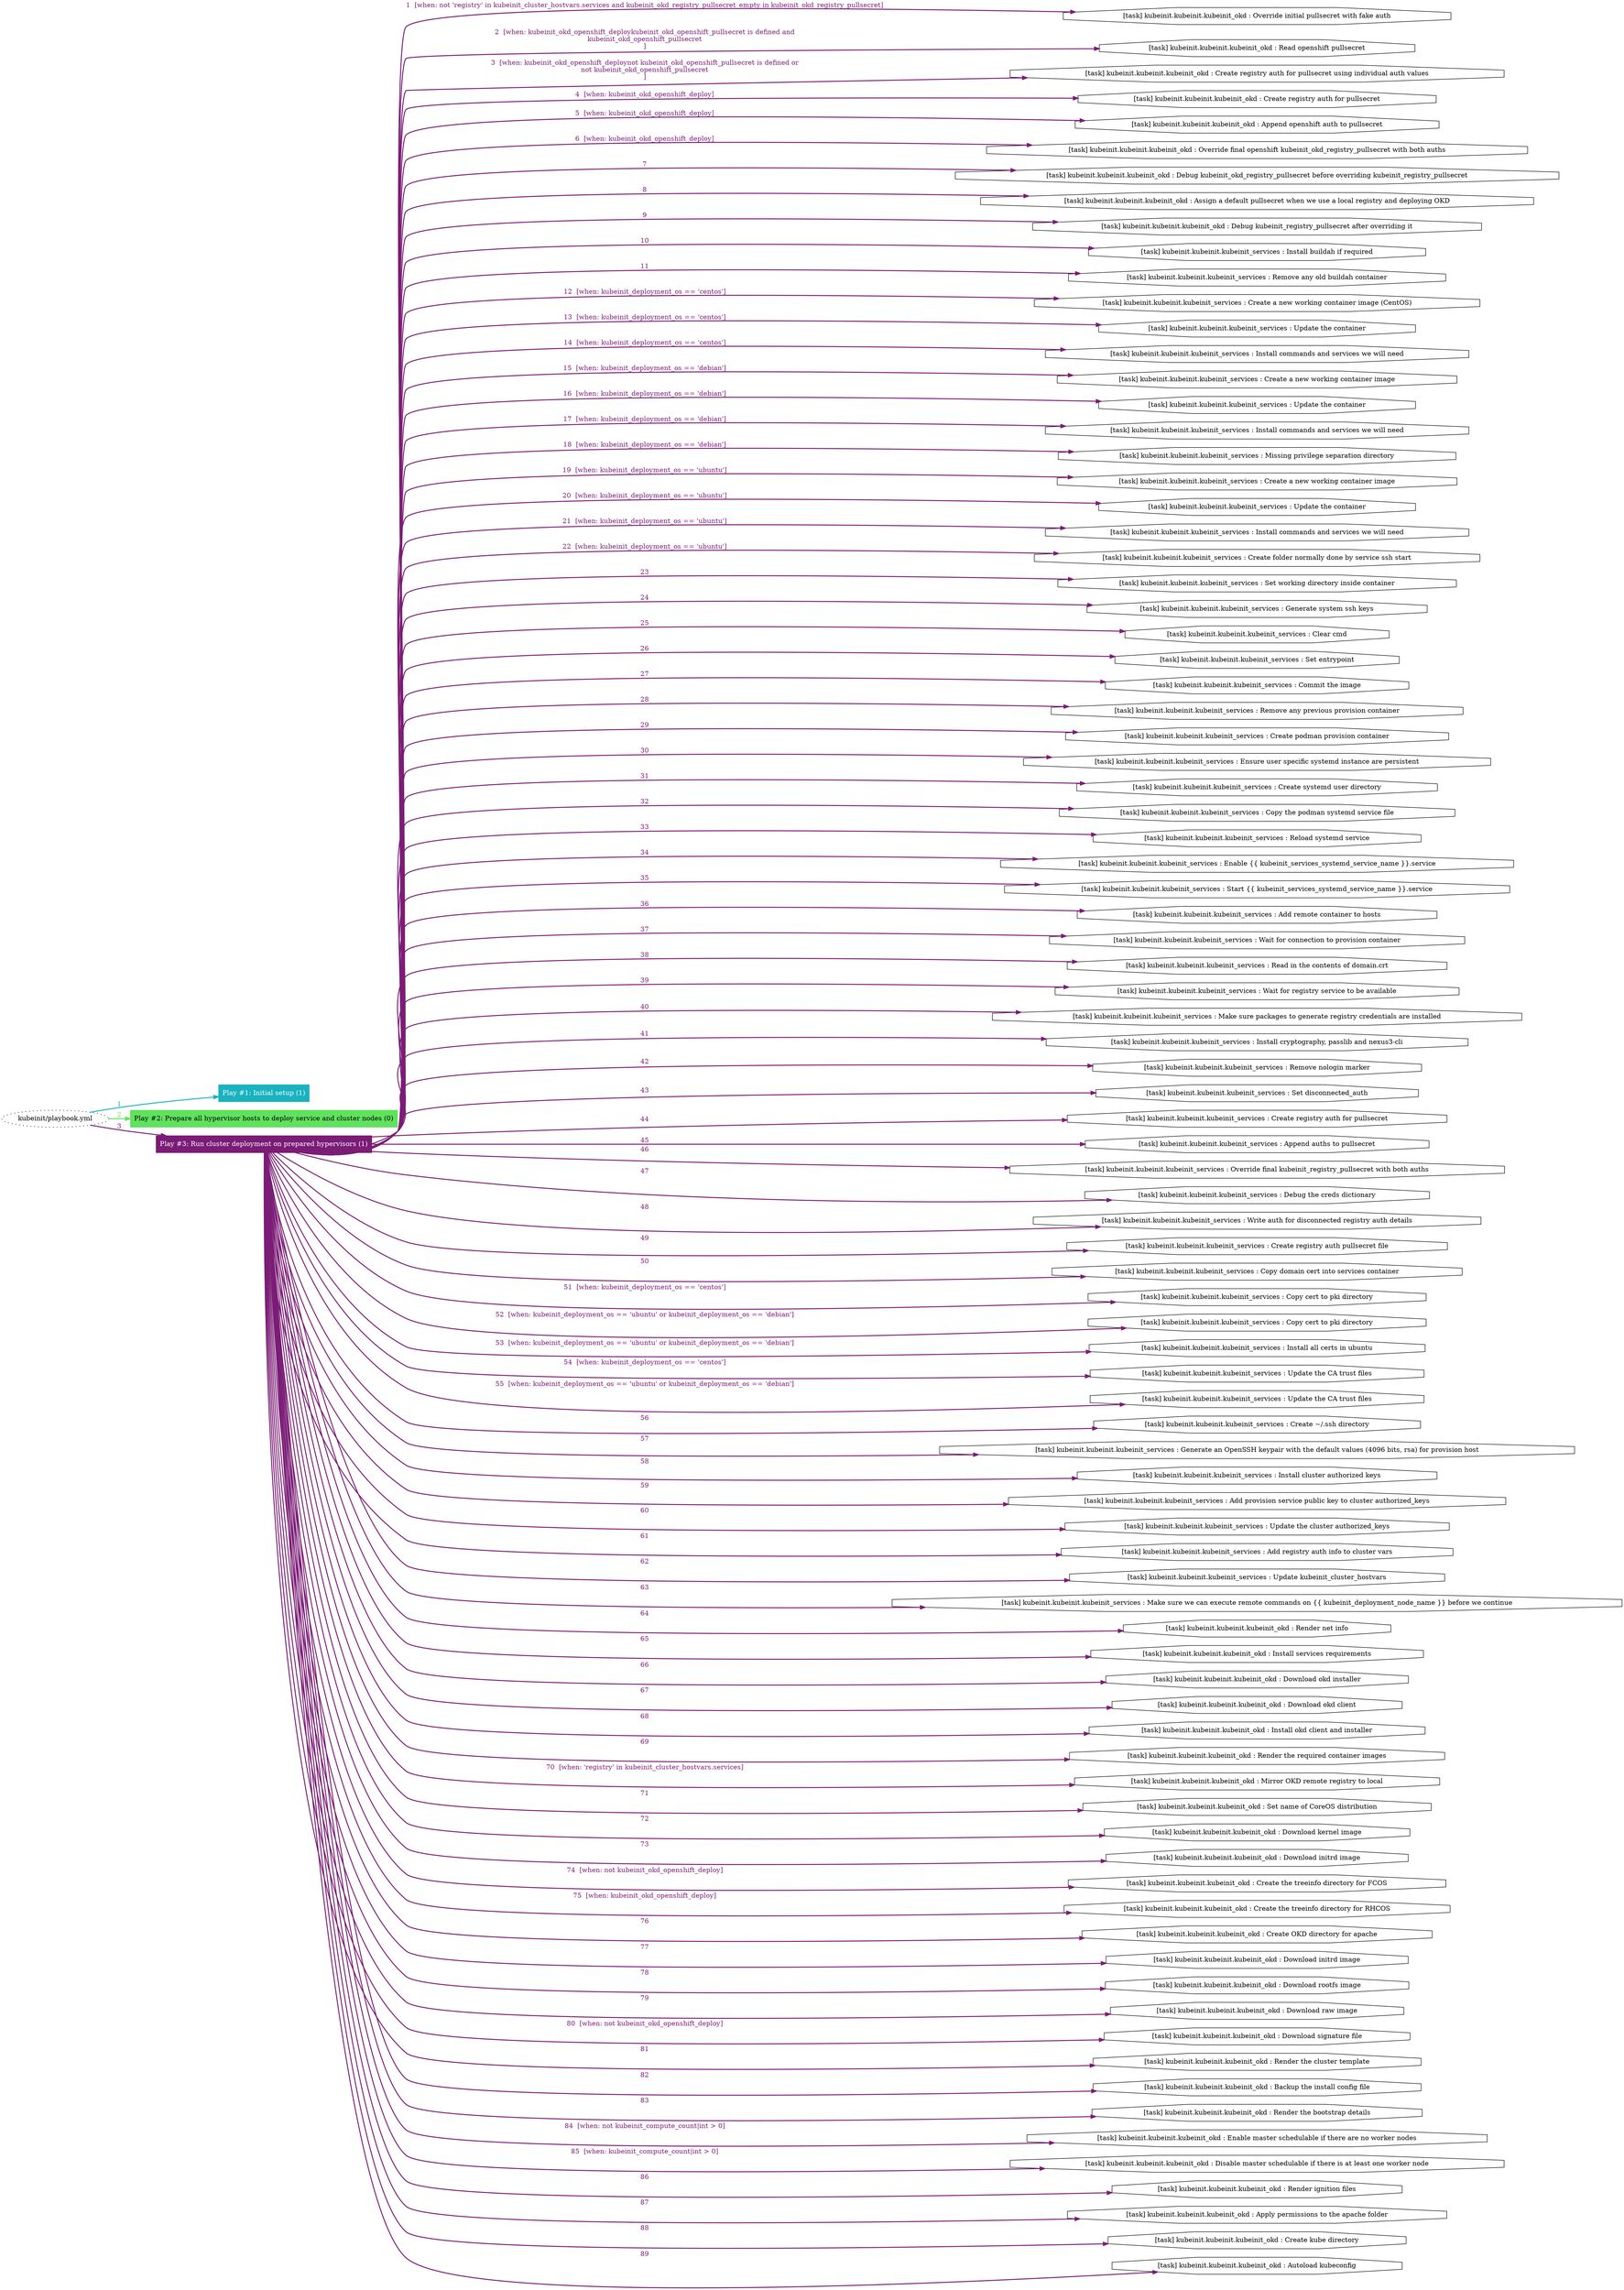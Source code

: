digraph "kubeinit/playbook.yml "{
	graph [concentrate=true ordering=in rankdir=LR ratio=fill]
	edge [esep=5 sep=10]
	"kubeinit/playbook.yml" [id=root_node style=dotted]
	subgraph "Play #1: Initial setup (1) "{
		"Play #1: Initial setup (1)" [color="#1ab2c0" fontcolor="#ffffff" id="play_5447d8e4-0b8f-4053-ac74-9408329e2e09" shape=box style=filled tooltip=localhost]
		"kubeinit/playbook.yml" -> "Play #1: Initial setup (1)" [label=1 color="#1ab2c0" fontcolor="#1ab2c0" id="edge_59658f47-f1a6-4df3-842a-42040e048b1e" style=bold]
	}
	subgraph "Play #2: Prepare all hypervisor hosts to deploy service and cluster nodes (0) "{
		"Play #2: Prepare all hypervisor hosts to deploy service and cluster nodes (0)" [color="#60e25e" fontcolor="#000000" id="play_13749c8a-915d-4e13-bc0f-f8f3c4dd509e" shape=box style=filled tooltip=""]
		"kubeinit/playbook.yml" -> "Play #2: Prepare all hypervisor hosts to deploy service and cluster nodes (0)" [label=2 color="#60e25e" fontcolor="#60e25e" id="edge_1660393f-d8d5-4e46-beb5-53e590ca6659" style=bold]
	}
	subgraph "Play #3: Run cluster deployment on prepared hypervisors (1) "{
		"Play #3: Run cluster deployment on prepared hypervisors (1)" [color="#7b1c76" fontcolor="#ffffff" id="play_7988782b-30bd-4282-9bc6-dac86a5b227a" shape=box style=filled tooltip=localhost]
		"kubeinit/playbook.yml" -> "Play #3: Run cluster deployment on prepared hypervisors (1)" [label=3 color="#7b1c76" fontcolor="#7b1c76" id="edge_616af79d-3e89-43a5-85a8-62e59bfc373e" style=bold]
		"task_1155403e-b26c-4e7b-a538-a4381c172216" [label="[task] kubeinit.kubeinit.kubeinit_okd : Override initial pullsecret with fake auth" id="task_1155403e-b26c-4e7b-a538-a4381c172216" shape=octagon tooltip="[task] kubeinit.kubeinit.kubeinit_okd : Override initial pullsecret with fake auth"]
		"Play #3: Run cluster deployment on prepared hypervisors (1)" -> "task_1155403e-b26c-4e7b-a538-a4381c172216" [label="1  [when: not 'registry' in kubeinit_cluster_hostvars.services and kubeinit_okd_registry_pullsecret_empty in kubeinit_okd_registry_pullsecret]" color="#7b1c76" fontcolor="#7b1c76" id="edge_7026368b-4af9-4fc7-8c07-dbe50372a054" style=bold]
		"task_27da40bd-d609-4fda-b2c6-07cee0e0dd7e" [label="[task] kubeinit.kubeinit.kubeinit_okd : Read openshift pullsecret" id="task_27da40bd-d609-4fda-b2c6-07cee0e0dd7e" shape=octagon tooltip="[task] kubeinit.kubeinit.kubeinit_okd : Read openshift pullsecret"]
		"Play #3: Run cluster deployment on prepared hypervisors (1)" -> "task_27da40bd-d609-4fda-b2c6-07cee0e0dd7e" [label="2  [when: kubeinit_okd_openshift_deploykubeinit_okd_openshift_pullsecret is defined and
kubeinit_okd_openshift_pullsecret
]" color="#7b1c76" fontcolor="#7b1c76" id="edge_8c3f5b4a-2b86-4460-afd4-e576484ac1ac" style=bold]
		"task_0056065f-65b7-47da-8171-a6884285e593" [label="[task] kubeinit.kubeinit.kubeinit_okd : Create registry auth for pullsecret using individual auth values" id="task_0056065f-65b7-47da-8171-a6884285e593" shape=octagon tooltip="[task] kubeinit.kubeinit.kubeinit_okd : Create registry auth for pullsecret using individual auth values"]
		"Play #3: Run cluster deployment on prepared hypervisors (1)" -> "task_0056065f-65b7-47da-8171-a6884285e593" [label="3  [when: kubeinit_okd_openshift_deploynot kubeinit_okd_openshift_pullsecret is defined or
not kubeinit_okd_openshift_pullsecret
]" color="#7b1c76" fontcolor="#7b1c76" id="edge_fa18f66e-eb58-4434-a8e9-ff12f88db7c0" style=bold]
		"task_562f1c1b-a507-427a-9b4d-db30777b070d" [label="[task] kubeinit.kubeinit.kubeinit_okd : Create registry auth for pullsecret" id="task_562f1c1b-a507-427a-9b4d-db30777b070d" shape=octagon tooltip="[task] kubeinit.kubeinit.kubeinit_okd : Create registry auth for pullsecret"]
		"Play #3: Run cluster deployment on prepared hypervisors (1)" -> "task_562f1c1b-a507-427a-9b4d-db30777b070d" [label="4  [when: kubeinit_okd_openshift_deploy]" color="#7b1c76" fontcolor="#7b1c76" id="edge_f3c7b325-4287-49ae-95a7-aad42af06fdf" style=bold]
		"task_b0965fcd-d5df-484d-a0f6-075ebcf605c5" [label="[task] kubeinit.kubeinit.kubeinit_okd : Append openshift auth to pullsecret" id="task_b0965fcd-d5df-484d-a0f6-075ebcf605c5" shape=octagon tooltip="[task] kubeinit.kubeinit.kubeinit_okd : Append openshift auth to pullsecret"]
		"Play #3: Run cluster deployment on prepared hypervisors (1)" -> "task_b0965fcd-d5df-484d-a0f6-075ebcf605c5" [label="5  [when: kubeinit_okd_openshift_deploy]" color="#7b1c76" fontcolor="#7b1c76" id="edge_28853dca-b315-43f8-a2db-e0d5d95ebd75" style=bold]
		"task_a7c43a32-a43b-4629-80da-68c2c697967b" [label="[task] kubeinit.kubeinit.kubeinit_okd : Override final openshift kubeinit_okd_registry_pullsecret with both auths" id="task_a7c43a32-a43b-4629-80da-68c2c697967b" shape=octagon tooltip="[task] kubeinit.kubeinit.kubeinit_okd : Override final openshift kubeinit_okd_registry_pullsecret with both auths"]
		"Play #3: Run cluster deployment on prepared hypervisors (1)" -> "task_a7c43a32-a43b-4629-80da-68c2c697967b" [label="6  [when: kubeinit_okd_openshift_deploy]" color="#7b1c76" fontcolor="#7b1c76" id="edge_eb98d1f5-9039-4169-9f3a-6d08704e1447" style=bold]
		"task_0cee9e36-bba9-448f-83ce-97631a889e30" [label="[task] kubeinit.kubeinit.kubeinit_okd : Debug kubeinit_okd_registry_pullsecret before overriding kubeinit_registry_pullsecret" id="task_0cee9e36-bba9-448f-83ce-97631a889e30" shape=octagon tooltip="[task] kubeinit.kubeinit.kubeinit_okd : Debug kubeinit_okd_registry_pullsecret before overriding kubeinit_registry_pullsecret"]
		"Play #3: Run cluster deployment on prepared hypervisors (1)" -> "task_0cee9e36-bba9-448f-83ce-97631a889e30" [label=7 color="#7b1c76" fontcolor="#7b1c76" id="edge_7eb99f8b-0322-4952-86d9-bf5680c36ff9" style=bold]
		"task_b4311860-8589-48be-849c-c743a1d604c1" [label="[task] kubeinit.kubeinit.kubeinit_okd : Assign a default pullsecret when we use a local registry and deploying OKD" id="task_b4311860-8589-48be-849c-c743a1d604c1" shape=octagon tooltip="[task] kubeinit.kubeinit.kubeinit_okd : Assign a default pullsecret when we use a local registry and deploying OKD"]
		"Play #3: Run cluster deployment on prepared hypervisors (1)" -> "task_b4311860-8589-48be-849c-c743a1d604c1" [label=8 color="#7b1c76" fontcolor="#7b1c76" id="edge_8a067068-90b5-4517-95c7-3c629a093c37" style=bold]
		"task_cb2347e8-8051-476a-b956-056b57a500fe" [label="[task] kubeinit.kubeinit.kubeinit_okd : Debug kubeinit_registry_pullsecret after overriding it" id="task_cb2347e8-8051-476a-b956-056b57a500fe" shape=octagon tooltip="[task] kubeinit.kubeinit.kubeinit_okd : Debug kubeinit_registry_pullsecret after overriding it"]
		"Play #3: Run cluster deployment on prepared hypervisors (1)" -> "task_cb2347e8-8051-476a-b956-056b57a500fe" [label=9 color="#7b1c76" fontcolor="#7b1c76" id="edge_5aaf7ffa-315e-4629-aee0-77e3371c881a" style=bold]
		"task_8eff7e42-418b-4c27-87c7-891655761757" [label="[task] kubeinit.kubeinit.kubeinit_services : Install buildah if required" id="task_8eff7e42-418b-4c27-87c7-891655761757" shape=octagon tooltip="[task] kubeinit.kubeinit.kubeinit_services : Install buildah if required"]
		"Play #3: Run cluster deployment on prepared hypervisors (1)" -> "task_8eff7e42-418b-4c27-87c7-891655761757" [label=10 color="#7b1c76" fontcolor="#7b1c76" id="edge_320f5703-86ec-428a-8bfe-44da5259700b" style=bold]
		"task_d9fcfc37-e376-4448-80c3-bb7ed031a4c8" [label="[task] kubeinit.kubeinit.kubeinit_services : Remove any old buildah container" id="task_d9fcfc37-e376-4448-80c3-bb7ed031a4c8" shape=octagon tooltip="[task] kubeinit.kubeinit.kubeinit_services : Remove any old buildah container"]
		"Play #3: Run cluster deployment on prepared hypervisors (1)" -> "task_d9fcfc37-e376-4448-80c3-bb7ed031a4c8" [label=11 color="#7b1c76" fontcolor="#7b1c76" id="edge_955a384d-332c-467b-a23e-25ae413fb3ab" style=bold]
		"task_5c07b9ac-b26b-4a57-af60-54f9fc5cbb90" [label="[task] kubeinit.kubeinit.kubeinit_services : Create a new working container image (CentOS)" id="task_5c07b9ac-b26b-4a57-af60-54f9fc5cbb90" shape=octagon tooltip="[task] kubeinit.kubeinit.kubeinit_services : Create a new working container image (CentOS)"]
		"Play #3: Run cluster deployment on prepared hypervisors (1)" -> "task_5c07b9ac-b26b-4a57-af60-54f9fc5cbb90" [label="12  [when: kubeinit_deployment_os == 'centos']" color="#7b1c76" fontcolor="#7b1c76" id="edge_f01d11d8-074d-47ba-8c6f-f36f0d0189a7" style=bold]
		"task_bfaf7b61-cd6c-4455-b37b-6ef43f33eeb0" [label="[task] kubeinit.kubeinit.kubeinit_services : Update the container" id="task_bfaf7b61-cd6c-4455-b37b-6ef43f33eeb0" shape=octagon tooltip="[task] kubeinit.kubeinit.kubeinit_services : Update the container"]
		"Play #3: Run cluster deployment on prepared hypervisors (1)" -> "task_bfaf7b61-cd6c-4455-b37b-6ef43f33eeb0" [label="13  [when: kubeinit_deployment_os == 'centos']" color="#7b1c76" fontcolor="#7b1c76" id="edge_9e436af7-6851-4972-8b14-1e7b34225d0f" style=bold]
		"task_416dc214-1d78-4d2f-9cba-e389e0eb0686" [label="[task] kubeinit.kubeinit.kubeinit_services : Install commands and services we will need" id="task_416dc214-1d78-4d2f-9cba-e389e0eb0686" shape=octagon tooltip="[task] kubeinit.kubeinit.kubeinit_services : Install commands and services we will need"]
		"Play #3: Run cluster deployment on prepared hypervisors (1)" -> "task_416dc214-1d78-4d2f-9cba-e389e0eb0686" [label="14  [when: kubeinit_deployment_os == 'centos']" color="#7b1c76" fontcolor="#7b1c76" id="edge_e1589aa4-ecec-471e-9569-eb4e883e94e1" style=bold]
		"task_0daa6af9-e6df-4cf2-8b48-41d78509a681" [label="[task] kubeinit.kubeinit.kubeinit_services : Create a new working container image" id="task_0daa6af9-e6df-4cf2-8b48-41d78509a681" shape=octagon tooltip="[task] kubeinit.kubeinit.kubeinit_services : Create a new working container image"]
		"Play #3: Run cluster deployment on prepared hypervisors (1)" -> "task_0daa6af9-e6df-4cf2-8b48-41d78509a681" [label="15  [when: kubeinit_deployment_os == 'debian']" color="#7b1c76" fontcolor="#7b1c76" id="edge_5acf01ce-d24a-42ae-adc9-3ab4891e64c9" style=bold]
		"task_d559dd1b-e58c-41ec-84c9-9986485a442a" [label="[task] kubeinit.kubeinit.kubeinit_services : Update the container" id="task_d559dd1b-e58c-41ec-84c9-9986485a442a" shape=octagon tooltip="[task] kubeinit.kubeinit.kubeinit_services : Update the container"]
		"Play #3: Run cluster deployment on prepared hypervisors (1)" -> "task_d559dd1b-e58c-41ec-84c9-9986485a442a" [label="16  [when: kubeinit_deployment_os == 'debian']" color="#7b1c76" fontcolor="#7b1c76" id="edge_ce50b89f-299e-439c-b9a0-55f8f1a1ecbe" style=bold]
		"task_9c59bc9d-3769-4b2f-94d3-dde8b2ae8696" [label="[task] kubeinit.kubeinit.kubeinit_services : Install commands and services we will need" id="task_9c59bc9d-3769-4b2f-94d3-dde8b2ae8696" shape=octagon tooltip="[task] kubeinit.kubeinit.kubeinit_services : Install commands and services we will need"]
		"Play #3: Run cluster deployment on prepared hypervisors (1)" -> "task_9c59bc9d-3769-4b2f-94d3-dde8b2ae8696" [label="17  [when: kubeinit_deployment_os == 'debian']" color="#7b1c76" fontcolor="#7b1c76" id="edge_c615eb45-b359-48fd-a526-429aa8944bf9" style=bold]
		"task_623f9cb1-81c8-49ae-b421-4166bcf8ae00" [label="[task] kubeinit.kubeinit.kubeinit_services : Missing privilege separation directory" id="task_623f9cb1-81c8-49ae-b421-4166bcf8ae00" shape=octagon tooltip="[task] kubeinit.kubeinit.kubeinit_services : Missing privilege separation directory"]
		"Play #3: Run cluster deployment on prepared hypervisors (1)" -> "task_623f9cb1-81c8-49ae-b421-4166bcf8ae00" [label="18  [when: kubeinit_deployment_os == 'debian']" color="#7b1c76" fontcolor="#7b1c76" id="edge_d120b97f-14d9-4f7c-ae25-73faf0ce0034" style=bold]
		"task_dab36bc6-58bd-4dff-bd0c-46a1dca36d09" [label="[task] kubeinit.kubeinit.kubeinit_services : Create a new working container image" id="task_dab36bc6-58bd-4dff-bd0c-46a1dca36d09" shape=octagon tooltip="[task] kubeinit.kubeinit.kubeinit_services : Create a new working container image"]
		"Play #3: Run cluster deployment on prepared hypervisors (1)" -> "task_dab36bc6-58bd-4dff-bd0c-46a1dca36d09" [label="19  [when: kubeinit_deployment_os == 'ubuntu']" color="#7b1c76" fontcolor="#7b1c76" id="edge_daaf77c4-1cb5-4c5c-b410-f06a4f024874" style=bold]
		"task_cdaa4860-1a24-4852-921c-8a992df1876f" [label="[task] kubeinit.kubeinit.kubeinit_services : Update the container" id="task_cdaa4860-1a24-4852-921c-8a992df1876f" shape=octagon tooltip="[task] kubeinit.kubeinit.kubeinit_services : Update the container"]
		"Play #3: Run cluster deployment on prepared hypervisors (1)" -> "task_cdaa4860-1a24-4852-921c-8a992df1876f" [label="20  [when: kubeinit_deployment_os == 'ubuntu']" color="#7b1c76" fontcolor="#7b1c76" id="edge_4c1b21de-b6a6-4d00-b56a-9b719d3e9275" style=bold]
		"task_c2d463e0-5c2f-420a-a3a2-f1ff3f233455" [label="[task] kubeinit.kubeinit.kubeinit_services : Install commands and services we will need" id="task_c2d463e0-5c2f-420a-a3a2-f1ff3f233455" shape=octagon tooltip="[task] kubeinit.kubeinit.kubeinit_services : Install commands and services we will need"]
		"Play #3: Run cluster deployment on prepared hypervisors (1)" -> "task_c2d463e0-5c2f-420a-a3a2-f1ff3f233455" [label="21  [when: kubeinit_deployment_os == 'ubuntu']" color="#7b1c76" fontcolor="#7b1c76" id="edge_c98b20f5-fd8b-46b2-9e48-ad431c08d21e" style=bold]
		"task_0f4daf70-3d05-4de1-831d-c83fdb7e2ac3" [label="[task] kubeinit.kubeinit.kubeinit_services : Create folder normally done by service ssh start" id="task_0f4daf70-3d05-4de1-831d-c83fdb7e2ac3" shape=octagon tooltip="[task] kubeinit.kubeinit.kubeinit_services : Create folder normally done by service ssh start"]
		"Play #3: Run cluster deployment on prepared hypervisors (1)" -> "task_0f4daf70-3d05-4de1-831d-c83fdb7e2ac3" [label="22  [when: kubeinit_deployment_os == 'ubuntu']" color="#7b1c76" fontcolor="#7b1c76" id="edge_a1a646fa-2ede-4d9a-862b-26fbfb39c8f5" style=bold]
		"task_cc7888f4-2d86-459e-b487-d07ee9b7ab5c" [label="[task] kubeinit.kubeinit.kubeinit_services : Set working directory inside container" id="task_cc7888f4-2d86-459e-b487-d07ee9b7ab5c" shape=octagon tooltip="[task] kubeinit.kubeinit.kubeinit_services : Set working directory inside container"]
		"Play #3: Run cluster deployment on prepared hypervisors (1)" -> "task_cc7888f4-2d86-459e-b487-d07ee9b7ab5c" [label=23 color="#7b1c76" fontcolor="#7b1c76" id="edge_fe3921ea-82da-49d3-8f33-83becb616247" style=bold]
		"task_07fd5db0-b1a0-4abf-845c-0708f9785ca9" [label="[task] kubeinit.kubeinit.kubeinit_services : Generate system ssh keys" id="task_07fd5db0-b1a0-4abf-845c-0708f9785ca9" shape=octagon tooltip="[task] kubeinit.kubeinit.kubeinit_services : Generate system ssh keys"]
		"Play #3: Run cluster deployment on prepared hypervisors (1)" -> "task_07fd5db0-b1a0-4abf-845c-0708f9785ca9" [label=24 color="#7b1c76" fontcolor="#7b1c76" id="edge_d89ccde8-8d72-48b5-8f7a-37422b106822" style=bold]
		"task_21bce5e6-a69b-42a3-a843-ad038681e08a" [label="[task] kubeinit.kubeinit.kubeinit_services : Clear cmd" id="task_21bce5e6-a69b-42a3-a843-ad038681e08a" shape=octagon tooltip="[task] kubeinit.kubeinit.kubeinit_services : Clear cmd"]
		"Play #3: Run cluster deployment on prepared hypervisors (1)" -> "task_21bce5e6-a69b-42a3-a843-ad038681e08a" [label=25 color="#7b1c76" fontcolor="#7b1c76" id="edge_ce75e005-ab5d-435c-832b-fc3799ac3bc6" style=bold]
		"task_e2ed2bb7-0473-41a3-bd57-7d18c9b5cb0d" [label="[task] kubeinit.kubeinit.kubeinit_services : Set entrypoint" id="task_e2ed2bb7-0473-41a3-bd57-7d18c9b5cb0d" shape=octagon tooltip="[task] kubeinit.kubeinit.kubeinit_services : Set entrypoint"]
		"Play #3: Run cluster deployment on prepared hypervisors (1)" -> "task_e2ed2bb7-0473-41a3-bd57-7d18c9b5cb0d" [label=26 color="#7b1c76" fontcolor="#7b1c76" id="edge_c58716a8-ce5c-42c7-8ffd-5eabcd93de8a" style=bold]
		"task_7683c292-7175-4e8e-9051-487fce433910" [label="[task] kubeinit.kubeinit.kubeinit_services : Commit the image" id="task_7683c292-7175-4e8e-9051-487fce433910" shape=octagon tooltip="[task] kubeinit.kubeinit.kubeinit_services : Commit the image"]
		"Play #3: Run cluster deployment on prepared hypervisors (1)" -> "task_7683c292-7175-4e8e-9051-487fce433910" [label=27 color="#7b1c76" fontcolor="#7b1c76" id="edge_1a9a76a8-8f08-4495-9f87-068df214a699" style=bold]
		"task_f9e01f5e-03f3-4027-ae84-b2d0250776f1" [label="[task] kubeinit.kubeinit.kubeinit_services : Remove any previous provision container" id="task_f9e01f5e-03f3-4027-ae84-b2d0250776f1" shape=octagon tooltip="[task] kubeinit.kubeinit.kubeinit_services : Remove any previous provision container"]
		"Play #3: Run cluster deployment on prepared hypervisors (1)" -> "task_f9e01f5e-03f3-4027-ae84-b2d0250776f1" [label=28 color="#7b1c76" fontcolor="#7b1c76" id="edge_3de4cdcd-2df7-4e37-8deb-b71347f28d1d" style=bold]
		"task_2ec175da-66b4-43f6-970d-d87a5d631636" [label="[task] kubeinit.kubeinit.kubeinit_services : Create podman provision container" id="task_2ec175da-66b4-43f6-970d-d87a5d631636" shape=octagon tooltip="[task] kubeinit.kubeinit.kubeinit_services : Create podman provision container"]
		"Play #3: Run cluster deployment on prepared hypervisors (1)" -> "task_2ec175da-66b4-43f6-970d-d87a5d631636" [label=29 color="#7b1c76" fontcolor="#7b1c76" id="edge_7e8827e2-c9c4-4b9c-b6a4-04fc24b52a94" style=bold]
		"task_659f0d00-8237-4f24-b1b5-df9b5edcc613" [label="[task] kubeinit.kubeinit.kubeinit_services : Ensure user specific systemd instance are persistent" id="task_659f0d00-8237-4f24-b1b5-df9b5edcc613" shape=octagon tooltip="[task] kubeinit.kubeinit.kubeinit_services : Ensure user specific systemd instance are persistent"]
		"Play #3: Run cluster deployment on prepared hypervisors (1)" -> "task_659f0d00-8237-4f24-b1b5-df9b5edcc613" [label=30 color="#7b1c76" fontcolor="#7b1c76" id="edge_e41e70ec-87ef-4376-b237-c5e7478201bf" style=bold]
		"task_86c4f2d9-bc5f-4d29-885f-9c9b9d74cc47" [label="[task] kubeinit.kubeinit.kubeinit_services : Create systemd user directory" id="task_86c4f2d9-bc5f-4d29-885f-9c9b9d74cc47" shape=octagon tooltip="[task] kubeinit.kubeinit.kubeinit_services : Create systemd user directory"]
		"Play #3: Run cluster deployment on prepared hypervisors (1)" -> "task_86c4f2d9-bc5f-4d29-885f-9c9b9d74cc47" [label=31 color="#7b1c76" fontcolor="#7b1c76" id="edge_8f8d292a-f939-48f4-9d8f-ee967aa365ee" style=bold]
		"task_c36f9faf-ed43-45c0-befc-e9e602fa2ee7" [label="[task] kubeinit.kubeinit.kubeinit_services : Copy the podman systemd service file" id="task_c36f9faf-ed43-45c0-befc-e9e602fa2ee7" shape=octagon tooltip="[task] kubeinit.kubeinit.kubeinit_services : Copy the podman systemd service file"]
		"Play #3: Run cluster deployment on prepared hypervisors (1)" -> "task_c36f9faf-ed43-45c0-befc-e9e602fa2ee7" [label=32 color="#7b1c76" fontcolor="#7b1c76" id="edge_4f36fa56-9a89-4229-bb6f-7191bce69fcf" style=bold]
		"task_2bf612aa-c11a-478f-b815-bd3d7ffb5af0" [label="[task] kubeinit.kubeinit.kubeinit_services : Reload systemd service" id="task_2bf612aa-c11a-478f-b815-bd3d7ffb5af0" shape=octagon tooltip="[task] kubeinit.kubeinit.kubeinit_services : Reload systemd service"]
		"Play #3: Run cluster deployment on prepared hypervisors (1)" -> "task_2bf612aa-c11a-478f-b815-bd3d7ffb5af0" [label=33 color="#7b1c76" fontcolor="#7b1c76" id="edge_e05451ea-9545-4f78-852b-01292a99b7b2" style=bold]
		"task_28ed6c3c-8bfc-4dc1-bbb2-8096328b7a59" [label="[task] kubeinit.kubeinit.kubeinit_services : Enable {{ kubeinit_services_systemd_service_name }}.service" id="task_28ed6c3c-8bfc-4dc1-bbb2-8096328b7a59" shape=octagon tooltip="[task] kubeinit.kubeinit.kubeinit_services : Enable {{ kubeinit_services_systemd_service_name }}.service"]
		"Play #3: Run cluster deployment on prepared hypervisors (1)" -> "task_28ed6c3c-8bfc-4dc1-bbb2-8096328b7a59" [label=34 color="#7b1c76" fontcolor="#7b1c76" id="edge_210c8ace-bf74-420f-b322-9cd3eb638c5a" style=bold]
		"task_b512a0a6-414f-44b4-baf6-33cc7777536d" [label="[task] kubeinit.kubeinit.kubeinit_services : Start {{ kubeinit_services_systemd_service_name }}.service" id="task_b512a0a6-414f-44b4-baf6-33cc7777536d" shape=octagon tooltip="[task] kubeinit.kubeinit.kubeinit_services : Start {{ kubeinit_services_systemd_service_name }}.service"]
		"Play #3: Run cluster deployment on prepared hypervisors (1)" -> "task_b512a0a6-414f-44b4-baf6-33cc7777536d" [label=35 color="#7b1c76" fontcolor="#7b1c76" id="edge_7b9b572c-2b65-471f-80e9-67c4c7392381" style=bold]
		"task_a6f7513f-0f9b-4013-866b-3eb619423d4f" [label="[task] kubeinit.kubeinit.kubeinit_services : Add remote container to hosts" id="task_a6f7513f-0f9b-4013-866b-3eb619423d4f" shape=octagon tooltip="[task] kubeinit.kubeinit.kubeinit_services : Add remote container to hosts"]
		"Play #3: Run cluster deployment on prepared hypervisors (1)" -> "task_a6f7513f-0f9b-4013-866b-3eb619423d4f" [label=36 color="#7b1c76" fontcolor="#7b1c76" id="edge_b5044a7c-e765-4e7f-a345-e7c28cb0b098" style=bold]
		"task_63c1d0dd-29bb-4acc-9f18-1418ef8d8d80" [label="[task] kubeinit.kubeinit.kubeinit_services : Wait for connection to provision container" id="task_63c1d0dd-29bb-4acc-9f18-1418ef8d8d80" shape=octagon tooltip="[task] kubeinit.kubeinit.kubeinit_services : Wait for connection to provision container"]
		"Play #3: Run cluster deployment on prepared hypervisors (1)" -> "task_63c1d0dd-29bb-4acc-9f18-1418ef8d8d80" [label=37 color="#7b1c76" fontcolor="#7b1c76" id="edge_b11fbae0-fb27-4658-92d0-5906476893c3" style=bold]
		"task_78641a6b-8984-49b3-8017-f310f1396f87" [label="[task] kubeinit.kubeinit.kubeinit_services : Read in the contents of domain.crt" id="task_78641a6b-8984-49b3-8017-f310f1396f87" shape=octagon tooltip="[task] kubeinit.kubeinit.kubeinit_services : Read in the contents of domain.crt"]
		"Play #3: Run cluster deployment on prepared hypervisors (1)" -> "task_78641a6b-8984-49b3-8017-f310f1396f87" [label=38 color="#7b1c76" fontcolor="#7b1c76" id="edge_ff1a3b1e-7013-46aa-87d1-3ec430088578" style=bold]
		"task_cd6f69d2-5592-4517-ab3e-169df0741b67" [label="[task] kubeinit.kubeinit.kubeinit_services : Wait for registry service to be available" id="task_cd6f69d2-5592-4517-ab3e-169df0741b67" shape=octagon tooltip="[task] kubeinit.kubeinit.kubeinit_services : Wait for registry service to be available"]
		"Play #3: Run cluster deployment on prepared hypervisors (1)" -> "task_cd6f69d2-5592-4517-ab3e-169df0741b67" [label=39 color="#7b1c76" fontcolor="#7b1c76" id="edge_9e0db333-f56c-4f7a-b6e1-5771f3eee361" style=bold]
		"task_978ca0f9-4177-4952-89ee-dd7120bc7353" [label="[task] kubeinit.kubeinit.kubeinit_services : Make sure packages to generate registry credentials are installed" id="task_978ca0f9-4177-4952-89ee-dd7120bc7353" shape=octagon tooltip="[task] kubeinit.kubeinit.kubeinit_services : Make sure packages to generate registry credentials are installed"]
		"Play #3: Run cluster deployment on prepared hypervisors (1)" -> "task_978ca0f9-4177-4952-89ee-dd7120bc7353" [label=40 color="#7b1c76" fontcolor="#7b1c76" id="edge_e43458d0-63d0-4ad1-b031-57895e24feab" style=bold]
		"task_c9119794-b48f-4763-8d33-644cc481be6f" [label="[task] kubeinit.kubeinit.kubeinit_services : Install cryptography, passlib and nexus3-cli" id="task_c9119794-b48f-4763-8d33-644cc481be6f" shape=octagon tooltip="[task] kubeinit.kubeinit.kubeinit_services : Install cryptography, passlib and nexus3-cli"]
		"Play #3: Run cluster deployment on prepared hypervisors (1)" -> "task_c9119794-b48f-4763-8d33-644cc481be6f" [label=41 color="#7b1c76" fontcolor="#7b1c76" id="edge_3b758b13-3a70-48b2-8133-f886262f48b6" style=bold]
		"task_5706112c-31c4-45c1-8377-21fd61a584af" [label="[task] kubeinit.kubeinit.kubeinit_services : Remove nologin marker" id="task_5706112c-31c4-45c1-8377-21fd61a584af" shape=octagon tooltip="[task] kubeinit.kubeinit.kubeinit_services : Remove nologin marker"]
		"Play #3: Run cluster deployment on prepared hypervisors (1)" -> "task_5706112c-31c4-45c1-8377-21fd61a584af" [label=42 color="#7b1c76" fontcolor="#7b1c76" id="edge_71a82508-501b-437d-85a9-a9fcd8fa0144" style=bold]
		"task_61fd7589-c259-461a-a599-e82139c6bcb1" [label="[task] kubeinit.kubeinit.kubeinit_services : Set disconnected_auth" id="task_61fd7589-c259-461a-a599-e82139c6bcb1" shape=octagon tooltip="[task] kubeinit.kubeinit.kubeinit_services : Set disconnected_auth"]
		"Play #3: Run cluster deployment on prepared hypervisors (1)" -> "task_61fd7589-c259-461a-a599-e82139c6bcb1" [label=43 color="#7b1c76" fontcolor="#7b1c76" id="edge_4934065f-174e-4fef-842e-c676d11eef60" style=bold]
		"task_0ee3c6b1-41d4-4a9d-968b-b3a208281bf3" [label="[task] kubeinit.kubeinit.kubeinit_services : Create registry auth for pullsecret" id="task_0ee3c6b1-41d4-4a9d-968b-b3a208281bf3" shape=octagon tooltip="[task] kubeinit.kubeinit.kubeinit_services : Create registry auth for pullsecret"]
		"Play #3: Run cluster deployment on prepared hypervisors (1)" -> "task_0ee3c6b1-41d4-4a9d-968b-b3a208281bf3" [label=44 color="#7b1c76" fontcolor="#7b1c76" id="edge_68c23ca6-d000-4699-9e2a-ed111102e7e2" style=bold]
		"task_beb5ac22-a3f8-4c09-8386-46cab5829335" [label="[task] kubeinit.kubeinit.kubeinit_services : Append auths to pullsecret" id="task_beb5ac22-a3f8-4c09-8386-46cab5829335" shape=octagon tooltip="[task] kubeinit.kubeinit.kubeinit_services : Append auths to pullsecret"]
		"Play #3: Run cluster deployment on prepared hypervisors (1)" -> "task_beb5ac22-a3f8-4c09-8386-46cab5829335" [label=45 color="#7b1c76" fontcolor="#7b1c76" id="edge_b1f78a2a-a3b9-480a-92f7-4ae7fd681a05" style=bold]
		"task_12e6f705-820c-4c09-9b50-9c0c8bfacf7e" [label="[task] kubeinit.kubeinit.kubeinit_services : Override final kubeinit_registry_pullsecret with both auths" id="task_12e6f705-820c-4c09-9b50-9c0c8bfacf7e" shape=octagon tooltip="[task] kubeinit.kubeinit.kubeinit_services : Override final kubeinit_registry_pullsecret with both auths"]
		"Play #3: Run cluster deployment on prepared hypervisors (1)" -> "task_12e6f705-820c-4c09-9b50-9c0c8bfacf7e" [label=46 color="#7b1c76" fontcolor="#7b1c76" id="edge_13a7ca2d-7685-4cb8-8a5d-f35be07da490" style=bold]
		"task_7feefccc-6f29-4b1d-820a-cd791b02798b" [label="[task] kubeinit.kubeinit.kubeinit_services : Debug the creds dictionary" id="task_7feefccc-6f29-4b1d-820a-cd791b02798b" shape=octagon tooltip="[task] kubeinit.kubeinit.kubeinit_services : Debug the creds dictionary"]
		"Play #3: Run cluster deployment on prepared hypervisors (1)" -> "task_7feefccc-6f29-4b1d-820a-cd791b02798b" [label=47 color="#7b1c76" fontcolor="#7b1c76" id="edge_719b5972-c92c-44bc-b35f-ae46b7188fc8" style=bold]
		"task_21c2b68c-4042-47b3-b28e-be55eeb5a9d4" [label="[task] kubeinit.kubeinit.kubeinit_services : Write auth for disconnected registry auth details" id="task_21c2b68c-4042-47b3-b28e-be55eeb5a9d4" shape=octagon tooltip="[task] kubeinit.kubeinit.kubeinit_services : Write auth for disconnected registry auth details"]
		"Play #3: Run cluster deployment on prepared hypervisors (1)" -> "task_21c2b68c-4042-47b3-b28e-be55eeb5a9d4" [label=48 color="#7b1c76" fontcolor="#7b1c76" id="edge_cfd91e98-5b6d-44e9-b980-7da6780473fc" style=bold]
		"task_24d18dff-6f23-4acc-8d87-a418aab757d3" [label="[task] kubeinit.kubeinit.kubeinit_services : Create registry auth pullsecret file" id="task_24d18dff-6f23-4acc-8d87-a418aab757d3" shape=octagon tooltip="[task] kubeinit.kubeinit.kubeinit_services : Create registry auth pullsecret file"]
		"Play #3: Run cluster deployment on prepared hypervisors (1)" -> "task_24d18dff-6f23-4acc-8d87-a418aab757d3" [label=49 color="#7b1c76" fontcolor="#7b1c76" id="edge_74409f8e-f091-4a61-970b-07d0bf9d6fb9" style=bold]
		"task_c2ac8816-81a6-4a72-aa98-13a84db4208e" [label="[task] kubeinit.kubeinit.kubeinit_services : Copy domain cert into services container" id="task_c2ac8816-81a6-4a72-aa98-13a84db4208e" shape=octagon tooltip="[task] kubeinit.kubeinit.kubeinit_services : Copy domain cert into services container"]
		"Play #3: Run cluster deployment on prepared hypervisors (1)" -> "task_c2ac8816-81a6-4a72-aa98-13a84db4208e" [label=50 color="#7b1c76" fontcolor="#7b1c76" id="edge_76ec6dcb-9600-4957-8c94-3665e0043e37" style=bold]
		"task_b0106e20-1bda-407c-b083-11662d15c612" [label="[task] kubeinit.kubeinit.kubeinit_services : Copy cert to pki directory" id="task_b0106e20-1bda-407c-b083-11662d15c612" shape=octagon tooltip="[task] kubeinit.kubeinit.kubeinit_services : Copy cert to pki directory"]
		"Play #3: Run cluster deployment on prepared hypervisors (1)" -> "task_b0106e20-1bda-407c-b083-11662d15c612" [label="51  [when: kubeinit_deployment_os == 'centos']" color="#7b1c76" fontcolor="#7b1c76" id="edge_b5a31a7e-9378-4e22-a57c-0f01e1875d76" style=bold]
		"task_aa1e1850-487d-42be-a93f-6b50a95c3c61" [label="[task] kubeinit.kubeinit.kubeinit_services : Copy cert to pki directory" id="task_aa1e1850-487d-42be-a93f-6b50a95c3c61" shape=octagon tooltip="[task] kubeinit.kubeinit.kubeinit_services : Copy cert to pki directory"]
		"Play #3: Run cluster deployment on prepared hypervisors (1)" -> "task_aa1e1850-487d-42be-a93f-6b50a95c3c61" [label="52  [when: kubeinit_deployment_os == 'ubuntu' or kubeinit_deployment_os == 'debian']" color="#7b1c76" fontcolor="#7b1c76" id="edge_7df62855-fe75-4812-b0bf-4197421bac63" style=bold]
		"task_311cc48a-f4cf-4a7c-baf4-bf549bc21123" [label="[task] kubeinit.kubeinit.kubeinit_services : Install all certs in ubuntu" id="task_311cc48a-f4cf-4a7c-baf4-bf549bc21123" shape=octagon tooltip="[task] kubeinit.kubeinit.kubeinit_services : Install all certs in ubuntu"]
		"Play #3: Run cluster deployment on prepared hypervisors (1)" -> "task_311cc48a-f4cf-4a7c-baf4-bf549bc21123" [label="53  [when: kubeinit_deployment_os == 'ubuntu' or kubeinit_deployment_os == 'debian']" color="#7b1c76" fontcolor="#7b1c76" id="edge_d4e316d3-6a30-4da4-9b3e-66a6dbce8553" style=bold]
		"task_ed4482c8-0c79-4ac3-ae0a-4d81e5a66290" [label="[task] kubeinit.kubeinit.kubeinit_services : Update the CA trust files" id="task_ed4482c8-0c79-4ac3-ae0a-4d81e5a66290" shape=octagon tooltip="[task] kubeinit.kubeinit.kubeinit_services : Update the CA trust files"]
		"Play #3: Run cluster deployment on prepared hypervisors (1)" -> "task_ed4482c8-0c79-4ac3-ae0a-4d81e5a66290" [label="54  [when: kubeinit_deployment_os == 'centos']" color="#7b1c76" fontcolor="#7b1c76" id="edge_27486659-9e84-44d6-b851-4f0e7e50a2f3" style=bold]
		"task_1a545442-b46a-4324-857d-21cf7db54bc0" [label="[task] kubeinit.kubeinit.kubeinit_services : Update the CA trust files" id="task_1a545442-b46a-4324-857d-21cf7db54bc0" shape=octagon tooltip="[task] kubeinit.kubeinit.kubeinit_services : Update the CA trust files"]
		"Play #3: Run cluster deployment on prepared hypervisors (1)" -> "task_1a545442-b46a-4324-857d-21cf7db54bc0" [label="55  [when: kubeinit_deployment_os == 'ubuntu' or kubeinit_deployment_os == 'debian']" color="#7b1c76" fontcolor="#7b1c76" id="edge_5ea3fe8e-4833-4ea1-89dd-937d86f31f01" style=bold]
		"task_c179f99c-d93a-4155-a043-8c1d45cdf95b" [label="[task] kubeinit.kubeinit.kubeinit_services : Create ~/.ssh directory" id="task_c179f99c-d93a-4155-a043-8c1d45cdf95b" shape=octagon tooltip="[task] kubeinit.kubeinit.kubeinit_services : Create ~/.ssh directory"]
		"Play #3: Run cluster deployment on prepared hypervisors (1)" -> "task_c179f99c-d93a-4155-a043-8c1d45cdf95b" [label=56 color="#7b1c76" fontcolor="#7b1c76" id="edge_d2b1ac22-ce00-4f0f-b6aa-286f564ddc29" style=bold]
		"task_63895542-25cc-4887-80b5-8056bb4ba0ce" [label="[task] kubeinit.kubeinit.kubeinit_services : Generate an OpenSSH keypair with the default values (4096 bits, rsa) for provision host" id="task_63895542-25cc-4887-80b5-8056bb4ba0ce" shape=octagon tooltip="[task] kubeinit.kubeinit.kubeinit_services : Generate an OpenSSH keypair with the default values (4096 bits, rsa) for provision host"]
		"Play #3: Run cluster deployment on prepared hypervisors (1)" -> "task_63895542-25cc-4887-80b5-8056bb4ba0ce" [label=57 color="#7b1c76" fontcolor="#7b1c76" id="edge_e064df4a-0a9c-4d51-909a-39c3c30ec61a" style=bold]
		"task_05a18f20-f661-4840-a1f7-3dfc219412df" [label="[task] kubeinit.kubeinit.kubeinit_services : Install cluster authorized keys" id="task_05a18f20-f661-4840-a1f7-3dfc219412df" shape=octagon tooltip="[task] kubeinit.kubeinit.kubeinit_services : Install cluster authorized keys"]
		"Play #3: Run cluster deployment on prepared hypervisors (1)" -> "task_05a18f20-f661-4840-a1f7-3dfc219412df" [label=58 color="#7b1c76" fontcolor="#7b1c76" id="edge_09e3d71e-69d5-42ce-9fc1-09aa00fcdc1a" style=bold]
		"task_481418a5-68c0-46a8-81c4-a324209583fb" [label="[task] kubeinit.kubeinit.kubeinit_services : Add provision service public key to cluster authorized_keys" id="task_481418a5-68c0-46a8-81c4-a324209583fb" shape=octagon tooltip="[task] kubeinit.kubeinit.kubeinit_services : Add provision service public key to cluster authorized_keys"]
		"Play #3: Run cluster deployment on prepared hypervisors (1)" -> "task_481418a5-68c0-46a8-81c4-a324209583fb" [label=59 color="#7b1c76" fontcolor="#7b1c76" id="edge_cc214dff-4b66-4dd9-b8ff-a4b181090c69" style=bold]
		"task_81d516b3-f6b7-4ac5-ad1c-cacc6c493134" [label="[task] kubeinit.kubeinit.kubeinit_services : Update the cluster authorized_keys" id="task_81d516b3-f6b7-4ac5-ad1c-cacc6c493134" shape=octagon tooltip="[task] kubeinit.kubeinit.kubeinit_services : Update the cluster authorized_keys"]
		"Play #3: Run cluster deployment on prepared hypervisors (1)" -> "task_81d516b3-f6b7-4ac5-ad1c-cacc6c493134" [label=60 color="#7b1c76" fontcolor="#7b1c76" id="edge_fdaa5abc-0a83-4d03-ac46-c51fbebf31a6" style=bold]
		"task_1df98972-46cd-4cd3-b63f-e73dfc572712" [label="[task] kubeinit.kubeinit.kubeinit_services : Add registry auth info to cluster vars" id="task_1df98972-46cd-4cd3-b63f-e73dfc572712" shape=octagon tooltip="[task] kubeinit.kubeinit.kubeinit_services : Add registry auth info to cluster vars"]
		"Play #3: Run cluster deployment on prepared hypervisors (1)" -> "task_1df98972-46cd-4cd3-b63f-e73dfc572712" [label=61 color="#7b1c76" fontcolor="#7b1c76" id="edge_32496b9b-0926-4bfc-9069-40933e327258" style=bold]
		"task_68e88e42-6af3-490d-b815-c086470f7cae" [label="[task] kubeinit.kubeinit.kubeinit_services : Update kubeinit_cluster_hostvars" id="task_68e88e42-6af3-490d-b815-c086470f7cae" shape=octagon tooltip="[task] kubeinit.kubeinit.kubeinit_services : Update kubeinit_cluster_hostvars"]
		"Play #3: Run cluster deployment on prepared hypervisors (1)" -> "task_68e88e42-6af3-490d-b815-c086470f7cae" [label=62 color="#7b1c76" fontcolor="#7b1c76" id="edge_ab3dd34a-7479-4806-ae1e-0999bd8b5ba7" style=bold]
		"task_a994e590-48b9-4c27-bc09-6cbdafbaadd2" [label="[task] kubeinit.kubeinit.kubeinit_services : Make sure we can execute remote commands on {{ kubeinit_deployment_node_name }} before we continue" id="task_a994e590-48b9-4c27-bc09-6cbdafbaadd2" shape=octagon tooltip="[task] kubeinit.kubeinit.kubeinit_services : Make sure we can execute remote commands on {{ kubeinit_deployment_node_name }} before we continue"]
		"Play #3: Run cluster deployment on prepared hypervisors (1)" -> "task_a994e590-48b9-4c27-bc09-6cbdafbaadd2" [label=63 color="#7b1c76" fontcolor="#7b1c76" id="edge_95ef87c5-535d-4ad5-8d3b-5c5848fa1c25" style=bold]
		"task_f63e72e1-9a4d-45fd-9403-294ec7ea7a05" [label="[task] kubeinit.kubeinit.kubeinit_okd : Render net info" id="task_f63e72e1-9a4d-45fd-9403-294ec7ea7a05" shape=octagon tooltip="[task] kubeinit.kubeinit.kubeinit_okd : Render net info"]
		"Play #3: Run cluster deployment on prepared hypervisors (1)" -> "task_f63e72e1-9a4d-45fd-9403-294ec7ea7a05" [label=64 color="#7b1c76" fontcolor="#7b1c76" id="edge_7be88c91-6082-45c3-9a42-7b15dbe62577" style=bold]
		"task_e823dba7-a837-476a-b40e-063e937a992c" [label="[task] kubeinit.kubeinit.kubeinit_okd : Install services requirements" id="task_e823dba7-a837-476a-b40e-063e937a992c" shape=octagon tooltip="[task] kubeinit.kubeinit.kubeinit_okd : Install services requirements"]
		"Play #3: Run cluster deployment on prepared hypervisors (1)" -> "task_e823dba7-a837-476a-b40e-063e937a992c" [label=65 color="#7b1c76" fontcolor="#7b1c76" id="edge_06631ff7-c02f-427b-ba81-ea9c39e6730c" style=bold]
		"task_719971de-f144-4d84-98b6-4123e50be2c3" [label="[task] kubeinit.kubeinit.kubeinit_okd : Download okd installer" id="task_719971de-f144-4d84-98b6-4123e50be2c3" shape=octagon tooltip="[task] kubeinit.kubeinit.kubeinit_okd : Download okd installer"]
		"Play #3: Run cluster deployment on prepared hypervisors (1)" -> "task_719971de-f144-4d84-98b6-4123e50be2c3" [label=66 color="#7b1c76" fontcolor="#7b1c76" id="edge_45d7e035-ca9b-48b1-b6c5-412a4427d1d9" style=bold]
		"task_8ef4700e-5a46-41b6-ad03-0dc6d53d21f4" [label="[task] kubeinit.kubeinit.kubeinit_okd : Download okd client" id="task_8ef4700e-5a46-41b6-ad03-0dc6d53d21f4" shape=octagon tooltip="[task] kubeinit.kubeinit.kubeinit_okd : Download okd client"]
		"Play #3: Run cluster deployment on prepared hypervisors (1)" -> "task_8ef4700e-5a46-41b6-ad03-0dc6d53d21f4" [label=67 color="#7b1c76" fontcolor="#7b1c76" id="edge_b070dfb3-08d3-4989-8c25-d59beaf13925" style=bold]
		"task_8f1a49fa-6bc4-43a3-9028-25d93e7a4c96" [label="[task] kubeinit.kubeinit.kubeinit_okd : Install okd client and installer" id="task_8f1a49fa-6bc4-43a3-9028-25d93e7a4c96" shape=octagon tooltip="[task] kubeinit.kubeinit.kubeinit_okd : Install okd client and installer"]
		"Play #3: Run cluster deployment on prepared hypervisors (1)" -> "task_8f1a49fa-6bc4-43a3-9028-25d93e7a4c96" [label=68 color="#7b1c76" fontcolor="#7b1c76" id="edge_6420fed7-cb22-43c5-824b-49d616cdb843" style=bold]
		"task_ce74b5ef-2e39-44da-b296-c6e6d4feae44" [label="[task] kubeinit.kubeinit.kubeinit_okd : Render the required container images" id="task_ce74b5ef-2e39-44da-b296-c6e6d4feae44" shape=octagon tooltip="[task] kubeinit.kubeinit.kubeinit_okd : Render the required container images"]
		"Play #3: Run cluster deployment on prepared hypervisors (1)" -> "task_ce74b5ef-2e39-44da-b296-c6e6d4feae44" [label=69 color="#7b1c76" fontcolor="#7b1c76" id="edge_e288e5be-2ed8-4372-ac7b-39eed09bd28c" style=bold]
		"task_ac941d2f-cc77-4f54-812d-a2dc48cba7c7" [label="[task] kubeinit.kubeinit.kubeinit_okd : Mirror OKD remote registry to local" id="task_ac941d2f-cc77-4f54-812d-a2dc48cba7c7" shape=octagon tooltip="[task] kubeinit.kubeinit.kubeinit_okd : Mirror OKD remote registry to local"]
		"Play #3: Run cluster deployment on prepared hypervisors (1)" -> "task_ac941d2f-cc77-4f54-812d-a2dc48cba7c7" [label="70  [when: 'registry' in kubeinit_cluster_hostvars.services]" color="#7b1c76" fontcolor="#7b1c76" id="edge_6a753de7-7a15-449e-b8d7-6c49564881c3" style=bold]
		"task_fd46d70f-ba91-43d8-8d6a-2cb19f450d5d" [label="[task] kubeinit.kubeinit.kubeinit_okd : Set name of CoreOS distribution" id="task_fd46d70f-ba91-43d8-8d6a-2cb19f450d5d" shape=octagon tooltip="[task] kubeinit.kubeinit.kubeinit_okd : Set name of CoreOS distribution"]
		"Play #3: Run cluster deployment on prepared hypervisors (1)" -> "task_fd46d70f-ba91-43d8-8d6a-2cb19f450d5d" [label=71 color="#7b1c76" fontcolor="#7b1c76" id="edge_10401702-9d27-402a-aad2-d8ca3f41eaad" style=bold]
		"task_a89a0c67-ac9f-4aee-a0ad-cf84c0a264db" [label="[task] kubeinit.kubeinit.kubeinit_okd : Download kernel image" id="task_a89a0c67-ac9f-4aee-a0ad-cf84c0a264db" shape=octagon tooltip="[task] kubeinit.kubeinit.kubeinit_okd : Download kernel image"]
		"Play #3: Run cluster deployment on prepared hypervisors (1)" -> "task_a89a0c67-ac9f-4aee-a0ad-cf84c0a264db" [label=72 color="#7b1c76" fontcolor="#7b1c76" id="edge_769e444a-590b-4607-b0ad-626c4559aaf4" style=bold]
		"task_c9d8978e-c9b0-4f38-be24-baab320f0f77" [label="[task] kubeinit.kubeinit.kubeinit_okd : Download initrd image" id="task_c9d8978e-c9b0-4f38-be24-baab320f0f77" shape=octagon tooltip="[task] kubeinit.kubeinit.kubeinit_okd : Download initrd image"]
		"Play #3: Run cluster deployment on prepared hypervisors (1)" -> "task_c9d8978e-c9b0-4f38-be24-baab320f0f77" [label=73 color="#7b1c76" fontcolor="#7b1c76" id="edge_bd51e427-174d-4066-becf-dfbafd70d375" style=bold]
		"task_6abbbfa7-7f65-41d9-ab3e-486af022cd10" [label="[task] kubeinit.kubeinit.kubeinit_okd : Create the treeinfo directory for FCOS" id="task_6abbbfa7-7f65-41d9-ab3e-486af022cd10" shape=octagon tooltip="[task] kubeinit.kubeinit.kubeinit_okd : Create the treeinfo directory for FCOS"]
		"Play #3: Run cluster deployment on prepared hypervisors (1)" -> "task_6abbbfa7-7f65-41d9-ab3e-486af022cd10" [label="74  [when: not kubeinit_okd_openshift_deploy]" color="#7b1c76" fontcolor="#7b1c76" id="edge_d9667dde-c0a6-41aa-b18a-afe432ce2bfc" style=bold]
		"task_bb34936d-1862-4996-8b97-d3826749b299" [label="[task] kubeinit.kubeinit.kubeinit_okd : Create the treeinfo directory for RHCOS" id="task_bb34936d-1862-4996-8b97-d3826749b299" shape=octagon tooltip="[task] kubeinit.kubeinit.kubeinit_okd : Create the treeinfo directory for RHCOS"]
		"Play #3: Run cluster deployment on prepared hypervisors (1)" -> "task_bb34936d-1862-4996-8b97-d3826749b299" [label="75  [when: kubeinit_okd_openshift_deploy]" color="#7b1c76" fontcolor="#7b1c76" id="edge_be0edb26-4d80-4887-89c7-2a34698676ce" style=bold]
		"task_f03a15af-f17e-480b-8c76-4768cbb568c3" [label="[task] kubeinit.kubeinit.kubeinit_okd : Create OKD directory for apache" id="task_f03a15af-f17e-480b-8c76-4768cbb568c3" shape=octagon tooltip="[task] kubeinit.kubeinit.kubeinit_okd : Create OKD directory for apache"]
		"Play #3: Run cluster deployment on prepared hypervisors (1)" -> "task_f03a15af-f17e-480b-8c76-4768cbb568c3" [label=76 color="#7b1c76" fontcolor="#7b1c76" id="edge_ba6f29a9-082b-420c-a1a7-4e820c67e3f8" style=bold]
		"task_049fc09a-ef6a-407e-a65e-173db3047758" [label="[task] kubeinit.kubeinit.kubeinit_okd : Download initrd image" id="task_049fc09a-ef6a-407e-a65e-173db3047758" shape=octagon tooltip="[task] kubeinit.kubeinit.kubeinit_okd : Download initrd image"]
		"Play #3: Run cluster deployment on prepared hypervisors (1)" -> "task_049fc09a-ef6a-407e-a65e-173db3047758" [label=77 color="#7b1c76" fontcolor="#7b1c76" id="edge_9c8bd033-8491-4d27-9736-be4efee0b164" style=bold]
		"task_13267923-7923-4cc6-bf71-2ceb5c80fe19" [label="[task] kubeinit.kubeinit.kubeinit_okd : Download rootfs image" id="task_13267923-7923-4cc6-bf71-2ceb5c80fe19" shape=octagon tooltip="[task] kubeinit.kubeinit.kubeinit_okd : Download rootfs image"]
		"Play #3: Run cluster deployment on prepared hypervisors (1)" -> "task_13267923-7923-4cc6-bf71-2ceb5c80fe19" [label=78 color="#7b1c76" fontcolor="#7b1c76" id="edge_7281e395-d675-41bc-8cba-b8011f507fbd" style=bold]
		"task_80d9c858-57ce-4036-ad9e-1bf0875a48c8" [label="[task] kubeinit.kubeinit.kubeinit_okd : Download raw image" id="task_80d9c858-57ce-4036-ad9e-1bf0875a48c8" shape=octagon tooltip="[task] kubeinit.kubeinit.kubeinit_okd : Download raw image"]
		"Play #3: Run cluster deployment on prepared hypervisors (1)" -> "task_80d9c858-57ce-4036-ad9e-1bf0875a48c8" [label=79 color="#7b1c76" fontcolor="#7b1c76" id="edge_aabae220-c5f9-458a-8233-c8017ebbb227" style=bold]
		"task_9be37f89-7890-40f6-a149-0cdc74ca3916" [label="[task] kubeinit.kubeinit.kubeinit_okd : Download signature file" id="task_9be37f89-7890-40f6-a149-0cdc74ca3916" shape=octagon tooltip="[task] kubeinit.kubeinit.kubeinit_okd : Download signature file"]
		"Play #3: Run cluster deployment on prepared hypervisors (1)" -> "task_9be37f89-7890-40f6-a149-0cdc74ca3916" [label="80  [when: not kubeinit_okd_openshift_deploy]" color="#7b1c76" fontcolor="#7b1c76" id="edge_7c49de9c-0b65-4086-9182-74150258b646" style=bold]
		"task_d75430ad-a369-41dd-adc7-53df84f66e06" [label="[task] kubeinit.kubeinit.kubeinit_okd : Render the cluster template" id="task_d75430ad-a369-41dd-adc7-53df84f66e06" shape=octagon tooltip="[task] kubeinit.kubeinit.kubeinit_okd : Render the cluster template"]
		"Play #3: Run cluster deployment on prepared hypervisors (1)" -> "task_d75430ad-a369-41dd-adc7-53df84f66e06" [label=81 color="#7b1c76" fontcolor="#7b1c76" id="edge_c4d4b148-8504-4260-93fb-11da6ca04272" style=bold]
		"task_8be586df-6cc6-438a-a613-d7fd51c15a4b" [label="[task] kubeinit.kubeinit.kubeinit_okd : Backup the install config file" id="task_8be586df-6cc6-438a-a613-d7fd51c15a4b" shape=octagon tooltip="[task] kubeinit.kubeinit.kubeinit_okd : Backup the install config file"]
		"Play #3: Run cluster deployment on prepared hypervisors (1)" -> "task_8be586df-6cc6-438a-a613-d7fd51c15a4b" [label=82 color="#7b1c76" fontcolor="#7b1c76" id="edge_721f6523-59e7-4fe0-bf5f-dbbb93d4a302" style=bold]
		"task_7dbbd6ba-8c2d-4356-9546-ddaada62de43" [label="[task] kubeinit.kubeinit.kubeinit_okd : Render the bootstrap details" id="task_7dbbd6ba-8c2d-4356-9546-ddaada62de43" shape=octagon tooltip="[task] kubeinit.kubeinit.kubeinit_okd : Render the bootstrap details"]
		"Play #3: Run cluster deployment on prepared hypervisors (1)" -> "task_7dbbd6ba-8c2d-4356-9546-ddaada62de43" [label=83 color="#7b1c76" fontcolor="#7b1c76" id="edge_382fda0e-76c3-487f-b45a-328524615fb2" style=bold]
		"task_0d419343-d240-42f7-84fb-6e41f42d09a9" [label="[task] kubeinit.kubeinit.kubeinit_okd : Enable master schedulable if there are no worker nodes" id="task_0d419343-d240-42f7-84fb-6e41f42d09a9" shape=octagon tooltip="[task] kubeinit.kubeinit.kubeinit_okd : Enable master schedulable if there are no worker nodes"]
		"Play #3: Run cluster deployment on prepared hypervisors (1)" -> "task_0d419343-d240-42f7-84fb-6e41f42d09a9" [label="84  [when: not kubeinit_compute_count|int > 0]" color="#7b1c76" fontcolor="#7b1c76" id="edge_c40794f9-e147-4413-924e-fa223ca81174" style=bold]
		"task_7d608c4d-9130-4f03-9617-d0249b31979d" [label="[task] kubeinit.kubeinit.kubeinit_okd : Disable master schedulable if there is at least one worker node" id="task_7d608c4d-9130-4f03-9617-d0249b31979d" shape=octagon tooltip="[task] kubeinit.kubeinit.kubeinit_okd : Disable master schedulable if there is at least one worker node"]
		"Play #3: Run cluster deployment on prepared hypervisors (1)" -> "task_7d608c4d-9130-4f03-9617-d0249b31979d" [label="85  [when: kubeinit_compute_count|int > 0]" color="#7b1c76" fontcolor="#7b1c76" id="edge_e30c0804-cfae-4107-b356-7d583ab52261" style=bold]
		"task_ae446de8-a164-4ea1-8c95-5752f31fc8bb" [label="[task] kubeinit.kubeinit.kubeinit_okd : Render ignition files" id="task_ae446de8-a164-4ea1-8c95-5752f31fc8bb" shape=octagon tooltip="[task] kubeinit.kubeinit.kubeinit_okd : Render ignition files"]
		"Play #3: Run cluster deployment on prepared hypervisors (1)" -> "task_ae446de8-a164-4ea1-8c95-5752f31fc8bb" [label=86 color="#7b1c76" fontcolor="#7b1c76" id="edge_83c1d334-9a8a-4a13-b0f3-1ad31db327d7" style=bold]
		"task_d1b6a01f-1683-4cb8-8978-61b086ca8675" [label="[task] kubeinit.kubeinit.kubeinit_okd : Apply permissions to the apache folder" id="task_d1b6a01f-1683-4cb8-8978-61b086ca8675" shape=octagon tooltip="[task] kubeinit.kubeinit.kubeinit_okd : Apply permissions to the apache folder"]
		"Play #3: Run cluster deployment on prepared hypervisors (1)" -> "task_d1b6a01f-1683-4cb8-8978-61b086ca8675" [label=87 color="#7b1c76" fontcolor="#7b1c76" id="edge_25c1b26a-d7f2-4952-ae8a-aebcb2756937" style=bold]
		"task_0295b5a0-4fcd-4543-8185-c434ac315783" [label="[task] kubeinit.kubeinit.kubeinit_okd : Create kube directory" id="task_0295b5a0-4fcd-4543-8185-c434ac315783" shape=octagon tooltip="[task] kubeinit.kubeinit.kubeinit_okd : Create kube directory"]
		"Play #3: Run cluster deployment on prepared hypervisors (1)" -> "task_0295b5a0-4fcd-4543-8185-c434ac315783" [label=88 color="#7b1c76" fontcolor="#7b1c76" id="edge_d54ab444-263b-4015-9824-f23ca370097e" style=bold]
		"task_5778935b-e18a-4b6f-8e03-0d327b3d7198" [label="[task] kubeinit.kubeinit.kubeinit_okd : Autoload kubeconfig" id="task_5778935b-e18a-4b6f-8e03-0d327b3d7198" shape=octagon tooltip="[task] kubeinit.kubeinit.kubeinit_okd : Autoload kubeconfig"]
		"Play #3: Run cluster deployment on prepared hypervisors (1)" -> "task_5778935b-e18a-4b6f-8e03-0d327b3d7198" [label=89 color="#7b1c76" fontcolor="#7b1c76" id="edge_7494d194-0ccb-429b-bdba-e59744e60e8b" style=bold]
	}
}

